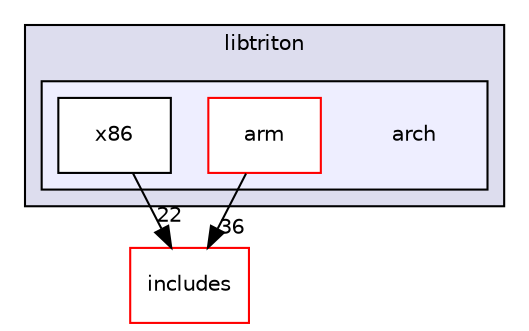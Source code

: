 digraph "/home/ubuntu/projects/pin-2.14/source/tools/Triton/src/libtriton/arch" {
  compound=true
  node [ fontsize="10", fontname="Helvetica"];
  edge [ labelfontsize="10", labelfontname="Helvetica"];
  subgraph clusterdir_6826be0f3781bbf5456339e274d7c653 {
    graph [ bgcolor="#ddddee", pencolor="black", label="libtriton" fontname="Helvetica", fontsize="10", URL="dir_6826be0f3781bbf5456339e274d7c653.html"]
  subgraph clusterdir_235acb633cc6470ffe7c474fd8c4964d {
    graph [ bgcolor="#eeeeff", pencolor="black", label="" URL="dir_235acb633cc6470ffe7c474fd8c4964d.html"];
    dir_235acb633cc6470ffe7c474fd8c4964d [shape=plaintext label="arch"];
    dir_de2d9f8b867f102cf90ad4c3c79c2731 [shape=box label="arm" color="red" fillcolor="white" style="filled" URL="dir_de2d9f8b867f102cf90ad4c3c79c2731.html"];
    dir_48c7881ef32601de7b15d1910fe1412e [shape=box label="x86" color="black" fillcolor="white" style="filled" URL="dir_48c7881ef32601de7b15d1910fe1412e.html"];
  }
  }
  dir_0a436fc82d73b0b9b664d07557632391 [shape=box label="includes" fillcolor="white" style="filled" color="red" URL="dir_0a436fc82d73b0b9b664d07557632391.html"];
  dir_48c7881ef32601de7b15d1910fe1412e->dir_0a436fc82d73b0b9b664d07557632391 [headlabel="22", labeldistance=1.5 headhref="dir_000009_000024.html"];
  dir_de2d9f8b867f102cf90ad4c3c79c2731->dir_0a436fc82d73b0b9b664d07557632391 [headlabel="36", labeldistance=1.5 headhref="dir_000006_000024.html"];
}
